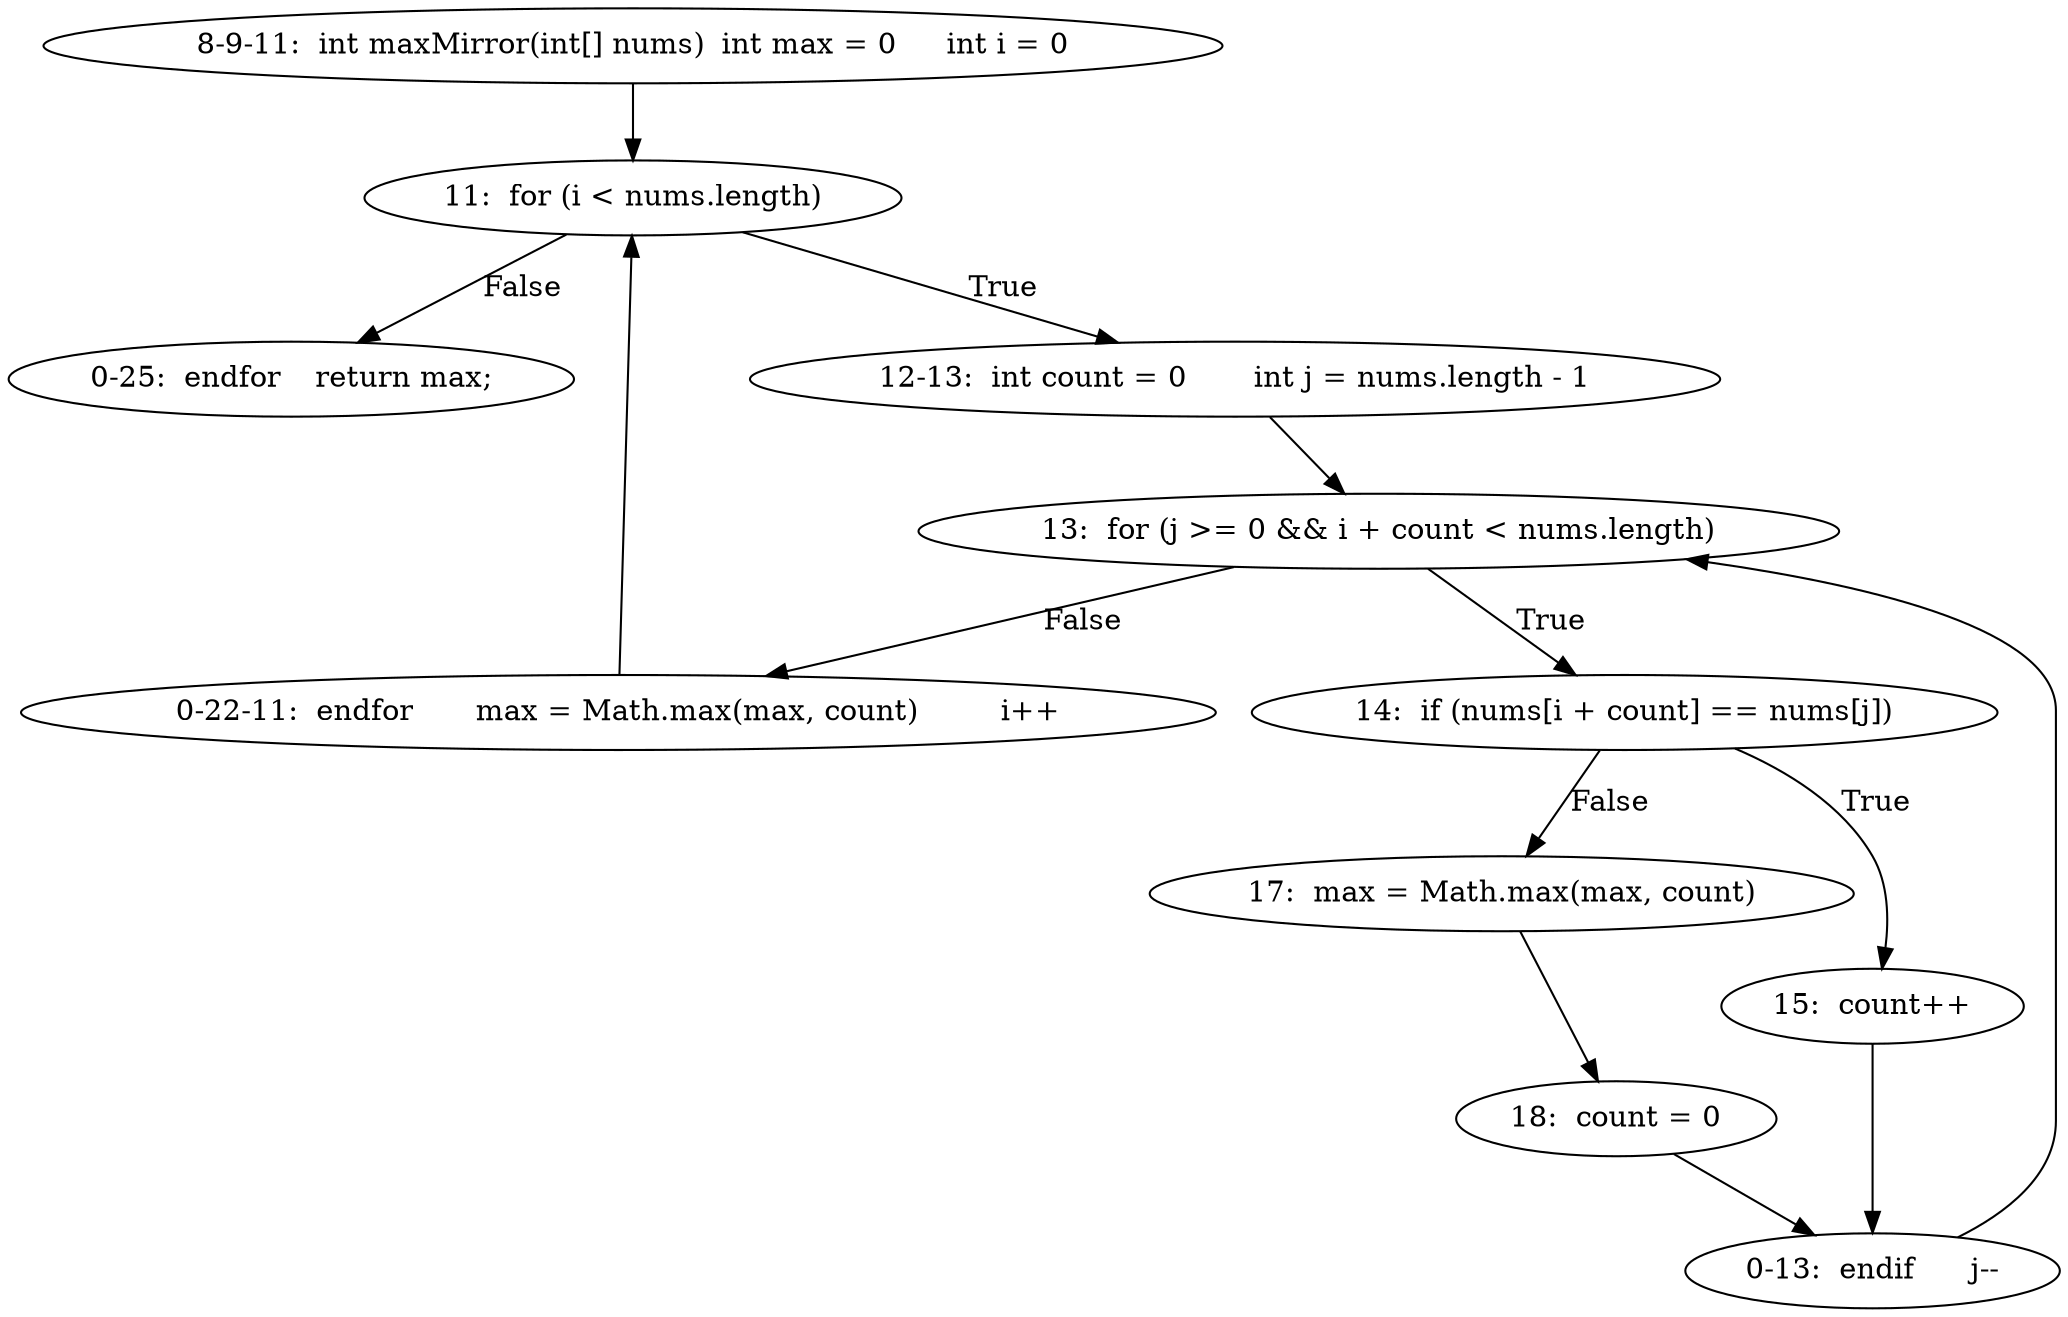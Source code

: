 digraph result_test { 
// graph-vertices
  a2  [label="8-9-11:  int maxMirror(int[] nums)	int max = 0	int i = 0"]; 
  3  [label="11:  for (i < nums.length)"]; 
  a3  [label="0-25:  endfor	return max;"]; 
  a4  [label="12-13:  int count = 0	int j = nums.length - 1"]; 
  8  [label="13:  for (j >= 0 && i + count < nums.length)"]; 
  11  [label="14:  if (nums[i + count] == nums[j])"]; 
  a6  [label="0-22-11:  endfor	max = Math.max(max, count)	i++"]; 
  12  [label="15:  count++"]; 
  14  [label="17:  max = Math.max(max, count)"]; 
  a7  [label="0-13:  endif	j--"]; 
  15  [label="18:  count = 0"]; 
// graph-edges
  a2 -> 3;
  3 -> a3  [label="False"]; 
  3 -> a4  [label="True"]; 
  a4 -> 8;
  8 -> a6  [label="False"]; 
  8 -> 11  [label="True"]; 
  11 -> 12  [label="True"]; 
  12 -> a7;
  11 -> 14  [label="False"]; 
  14 -> 15;
  15 -> a7;
  a7 -> 8;
  a6 -> 3;
}